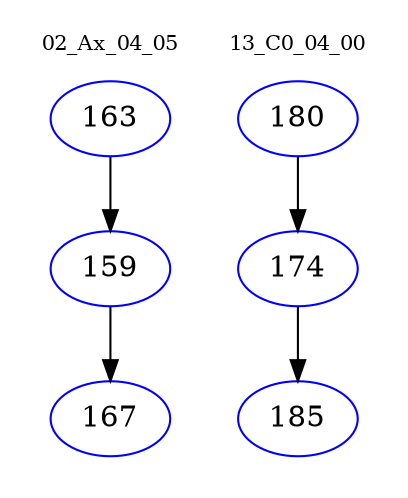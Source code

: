 digraph{
subgraph cluster_0 {
color = white
label = "02_Ax_04_05";
fontsize=10;
T0_163 [label="163", color="blue"]
T0_163 -> T0_159 [color="black"]
T0_159 [label="159", color="blue"]
T0_159 -> T0_167 [color="black"]
T0_167 [label="167", color="blue"]
}
subgraph cluster_1 {
color = white
label = "13_C0_04_00";
fontsize=10;
T1_180 [label="180", color="blue"]
T1_180 -> T1_174 [color="black"]
T1_174 [label="174", color="blue"]
T1_174 -> T1_185 [color="black"]
T1_185 [label="185", color="blue"]
}
}
